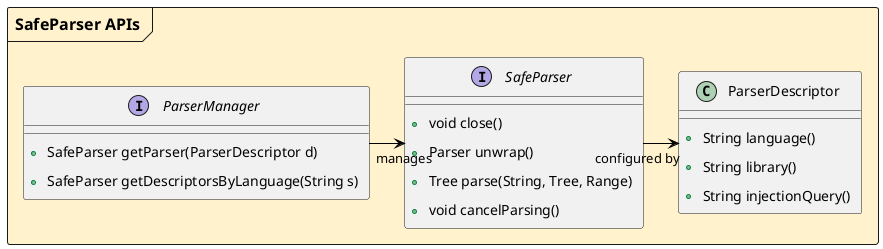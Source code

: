 @startuml
skinparam packageStyle rectangle
skinparam linetype ortho
skinparam padding 5
skinparam backgroundColor white
skinparam ArrowColor black
'skinparam nodesep 20
skinparam ranksep 25
skinparam defaultFontSize 14
skinparam arrowFontSize 13
skinparam arrowFontColor black
skinparam classAttributeIconSize 8
'skinparam packageFontSize 14
skinparam frameFontSize 16
skinparam packageFontStyle bold
skinparam shadowing false
' Force portrait orientation
top to bottom direction

frame "SafeParser APIs" as ParserLayer #FFF2CC {
  interface ParserManager {
    +SafeParser getParser(ParserDescriptor d)
    +SafeParser getDescriptorsByLanguage(String s)
  }

  interface SafeParser {
    +void close()
    +Parser unwrap()
    +Tree parse(String, Tree, Range)
    +void cancelParsing()
  }

  class ParserDescriptor {
    +String language()
    +String library()
    +String injectionQuery()
  }
}

' Parser Layer connections
ParserManager -right-> SafeParser : manages
SafeParser -right-> ParserDescriptor : configured by
@enduml